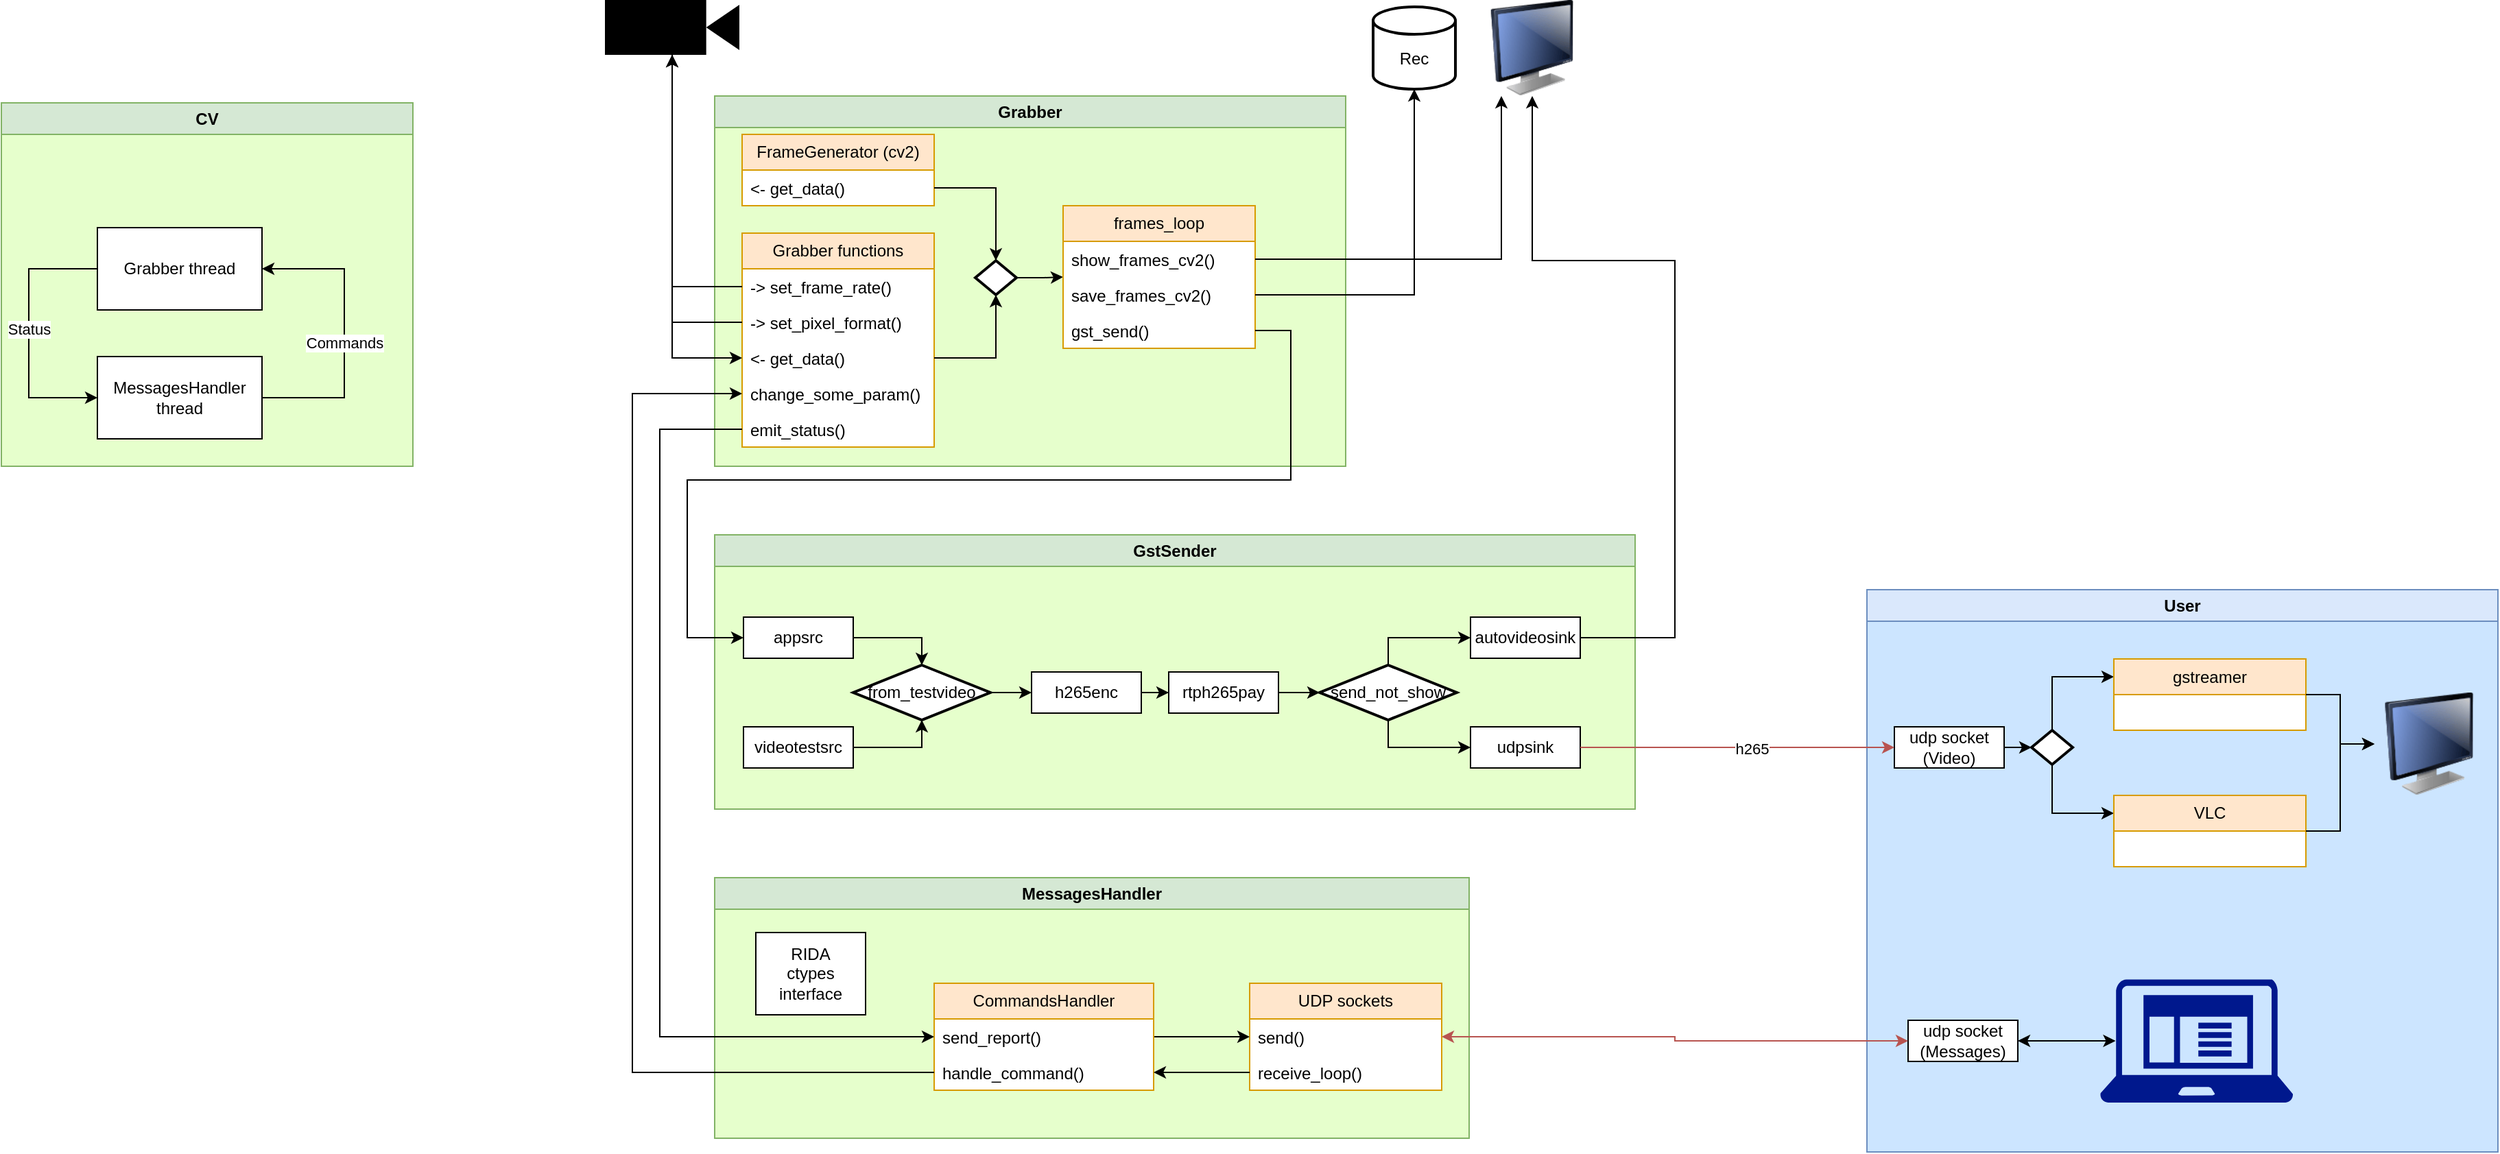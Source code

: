 <mxfile version="21.3.7" type="device">
  <diagram name="Page-1" id="DbOC_s7ybhaEqFvPEaZr">
    <mxGraphModel dx="2530" dy="1204" grid="1" gridSize="10" guides="1" tooltips="1" connect="1" arrows="1" fold="1" page="1" pageScale="1" pageWidth="827" pageHeight="1169" math="0" shadow="0">
      <root>
        <mxCell id="0" />
        <mxCell id="1" parent="0" />
        <mxCell id="xCIMGPuieZ38wntVMGZL-1" value="Grabber" style="swimlane;whiteSpace=wrap;html=1;container=1;collapsible=0;comic=0;noLabel=0;swimlaneFillColor=#E6FFCC;fillColor=#d5e8d4;strokeColor=#82b366;" vertex="1" parent="1">
          <mxGeometry x="160" y="150" width="460" height="270" as="geometry" />
        </mxCell>
        <mxCell id="xCIMGPuieZ38wntVMGZL-13" value="Grabber functions" style="swimlane;fontStyle=0;childLayout=stackLayout;horizontal=1;startSize=26;fillColor=#ffe6cc;horizontalStack=0;resizeParent=1;resizeParentMax=0;resizeLast=0;collapsible=0;marginBottom=0;whiteSpace=wrap;html=1;strokeColor=#d79b00;swimlaneFillColor=default;" vertex="1" parent="xCIMGPuieZ38wntVMGZL-1">
          <mxGeometry x="20" y="100" width="140" height="156" as="geometry" />
        </mxCell>
        <mxCell id="xCIMGPuieZ38wntVMGZL-14" value="-&amp;gt; set_frame_rate()" style="text;strokeColor=none;fillColor=none;align=left;verticalAlign=top;spacingLeft=4;spacingRight=4;overflow=hidden;rotatable=0;points=[[0,0.5],[1,0.5]];portConstraint=eastwest;whiteSpace=wrap;html=1;" vertex="1" parent="xCIMGPuieZ38wntVMGZL-13">
          <mxGeometry y="26" width="140" height="26" as="geometry" />
        </mxCell>
        <mxCell id="xCIMGPuieZ38wntVMGZL-15" value="-&amp;gt; set_pixel_format()" style="text;strokeColor=none;fillColor=none;align=left;verticalAlign=top;spacingLeft=4;spacingRight=4;overflow=hidden;rotatable=0;points=[[0,0.5],[1,0.5]];portConstraint=eastwest;whiteSpace=wrap;html=1;" vertex="1" parent="xCIMGPuieZ38wntVMGZL-13">
          <mxGeometry y="52" width="140" height="26" as="geometry" />
        </mxCell>
        <mxCell id="xCIMGPuieZ38wntVMGZL-16" value="&amp;lt;- get_data()" style="text;strokeColor=none;fillColor=none;align=left;verticalAlign=top;spacingLeft=4;spacingRight=4;overflow=hidden;rotatable=0;points=[[0,0.5],[1,0.5]];portConstraint=eastwest;whiteSpace=wrap;html=1;" vertex="1" parent="xCIMGPuieZ38wntVMGZL-13">
          <mxGeometry y="78" width="140" height="26" as="geometry" />
        </mxCell>
        <mxCell id="xCIMGPuieZ38wntVMGZL-93" value="change_some_param()" style="text;strokeColor=none;fillColor=none;align=left;verticalAlign=top;spacingLeft=4;spacingRight=4;overflow=hidden;rotatable=0;points=[[0,0.5],[1,0.5]];portConstraint=eastwest;whiteSpace=wrap;html=1;" vertex="1" parent="xCIMGPuieZ38wntVMGZL-13">
          <mxGeometry y="104" width="140" height="26" as="geometry" />
        </mxCell>
        <mxCell id="xCIMGPuieZ38wntVMGZL-94" value="emit_status()" style="text;strokeColor=none;fillColor=none;align=left;verticalAlign=top;spacingLeft=4;spacingRight=4;overflow=hidden;rotatable=0;points=[[0,0.5],[1,0.5]];portConstraint=eastwest;whiteSpace=wrap;html=1;" vertex="1" parent="xCIMGPuieZ38wntVMGZL-13">
          <mxGeometry y="130" width="140" height="26" as="geometry" />
        </mxCell>
        <mxCell id="xCIMGPuieZ38wntVMGZL-17" value="FrameGenerator (cv2)" style="swimlane;fontStyle=0;childLayout=stackLayout;horizontal=1;startSize=26;fillColor=#ffe6cc;horizontalStack=0;resizeParent=1;resizeParentMax=0;resizeLast=0;collapsible=0;marginBottom=0;whiteSpace=wrap;html=1;strokeColor=#d79b00;swimlaneFillColor=default;" vertex="1" parent="xCIMGPuieZ38wntVMGZL-1">
          <mxGeometry x="20" y="28" width="140" height="52" as="geometry" />
        </mxCell>
        <mxCell id="xCIMGPuieZ38wntVMGZL-20" value="&amp;lt;- get_data()" style="text;strokeColor=none;fillColor=none;align=left;verticalAlign=top;spacingLeft=4;spacingRight=4;overflow=hidden;rotatable=0;points=[[0,0.5],[1,0.5]];portConstraint=eastwest;whiteSpace=wrap;html=1;" vertex="1" parent="xCIMGPuieZ38wntVMGZL-17">
          <mxGeometry y="26" width="140" height="26" as="geometry" />
        </mxCell>
        <mxCell id="xCIMGPuieZ38wntVMGZL-29" style="edgeStyle=orthogonalEdgeStyle;rounded=0;orthogonalLoop=1;jettySize=auto;html=1;" edge="1" parent="xCIMGPuieZ38wntVMGZL-1" source="xCIMGPuieZ38wntVMGZL-26" target="xCIMGPuieZ38wntVMGZL-30">
          <mxGeometry relative="1" as="geometry">
            <mxPoint x="270" y="132.5" as="targetPoint" />
          </mxGeometry>
        </mxCell>
        <mxCell id="xCIMGPuieZ38wntVMGZL-26" value="" style="strokeWidth=2;html=1;shape=mxgraph.flowchart.decision;whiteSpace=wrap;" vertex="1" parent="xCIMGPuieZ38wntVMGZL-1">
          <mxGeometry x="190" y="120" width="30" height="25" as="geometry" />
        </mxCell>
        <mxCell id="xCIMGPuieZ38wntVMGZL-27" style="edgeStyle=orthogonalEdgeStyle;rounded=0;orthogonalLoop=1;jettySize=auto;html=1;entryX=0.5;entryY=0;entryDx=0;entryDy=0;entryPerimeter=0;" edge="1" parent="xCIMGPuieZ38wntVMGZL-1" source="xCIMGPuieZ38wntVMGZL-20" target="xCIMGPuieZ38wntVMGZL-26">
          <mxGeometry relative="1" as="geometry" />
        </mxCell>
        <mxCell id="xCIMGPuieZ38wntVMGZL-28" style="edgeStyle=orthogonalEdgeStyle;rounded=0;orthogonalLoop=1;jettySize=auto;html=1;entryX=0.5;entryY=1;entryDx=0;entryDy=0;entryPerimeter=0;" edge="1" parent="xCIMGPuieZ38wntVMGZL-1" source="xCIMGPuieZ38wntVMGZL-16" target="xCIMGPuieZ38wntVMGZL-26">
          <mxGeometry relative="1" as="geometry" />
        </mxCell>
        <mxCell id="xCIMGPuieZ38wntVMGZL-30" value="frames_loop" style="swimlane;fontStyle=0;childLayout=stackLayout;horizontal=1;startSize=26;fillColor=#ffe6cc;horizontalStack=0;resizeParent=1;resizeParentMax=0;resizeLast=0;collapsible=0;marginBottom=0;whiteSpace=wrap;html=1;strokeColor=#d79b00;swimlaneFillColor=default;" vertex="1" parent="xCIMGPuieZ38wntVMGZL-1">
          <mxGeometry x="254" y="80" width="140" height="104" as="geometry" />
        </mxCell>
        <mxCell id="xCIMGPuieZ38wntVMGZL-31" value="show_frames_cv2()" style="text;strokeColor=none;fillColor=none;align=left;verticalAlign=top;spacingLeft=4;spacingRight=4;overflow=hidden;rotatable=0;points=[[0,0.5],[1,0.5]];portConstraint=eastwest;whiteSpace=wrap;html=1;" vertex="1" parent="xCIMGPuieZ38wntVMGZL-30">
          <mxGeometry y="26" width="140" height="26" as="geometry" />
        </mxCell>
        <mxCell id="xCIMGPuieZ38wntVMGZL-32" value="save_frames_cv2()" style="text;strokeColor=none;fillColor=none;align=left;verticalAlign=top;spacingLeft=4;spacingRight=4;overflow=hidden;rotatable=0;points=[[0,0.5],[1,0.5]];portConstraint=eastwest;whiteSpace=wrap;html=1;" vertex="1" parent="xCIMGPuieZ38wntVMGZL-30">
          <mxGeometry y="52" width="140" height="26" as="geometry" />
        </mxCell>
        <mxCell id="xCIMGPuieZ38wntVMGZL-33" value="gst_send()" style="text;strokeColor=none;fillColor=none;align=left;verticalAlign=top;spacingLeft=4;spacingRight=4;overflow=hidden;rotatable=0;points=[[0,0.5],[1,0.5]];portConstraint=eastwest;whiteSpace=wrap;html=1;" vertex="1" parent="xCIMGPuieZ38wntVMGZL-30">
          <mxGeometry y="78" width="140" height="26" as="geometry" />
        </mxCell>
        <mxCell id="xCIMGPuieZ38wntVMGZL-4" value="MessagesHandler" style="swimlane;whiteSpace=wrap;html=1;container=1;collapsible=0;comic=0;noLabel=0;swimlaneFillColor=#E6FFCC;fillColor=#d5e8d4;strokeColor=#82b366;" vertex="1" parent="1">
          <mxGeometry x="160" y="720" width="550" height="190" as="geometry" />
        </mxCell>
        <mxCell id="xCIMGPuieZ38wntVMGZL-70" value="RIDA&lt;br&gt;ctypes&lt;br&gt;interface" style="rounded=0;whiteSpace=wrap;html=1;" vertex="1" parent="xCIMGPuieZ38wntVMGZL-4">
          <mxGeometry x="30" y="40" width="80" height="60" as="geometry" />
        </mxCell>
        <mxCell id="xCIMGPuieZ38wntVMGZL-71" value="UDP sockets" style="swimlane;fontStyle=0;childLayout=stackLayout;horizontal=1;startSize=26;fillColor=#ffe6cc;horizontalStack=0;resizeParent=1;resizeParentMax=0;resizeLast=0;collapsible=0;marginBottom=0;whiteSpace=wrap;html=1;strokeColor=#d79b00;swimlaneFillColor=default;" vertex="1" parent="xCIMGPuieZ38wntVMGZL-4">
          <mxGeometry x="390" y="77" width="140" height="78" as="geometry" />
        </mxCell>
        <mxCell id="xCIMGPuieZ38wntVMGZL-72" value="send()" style="text;strokeColor=none;fillColor=none;align=left;verticalAlign=top;spacingLeft=4;spacingRight=4;overflow=hidden;rotatable=0;points=[[0,0.5],[1,0.5]];portConstraint=eastwest;whiteSpace=wrap;html=1;" vertex="1" parent="xCIMGPuieZ38wntVMGZL-71">
          <mxGeometry y="26" width="140" height="26" as="geometry" />
        </mxCell>
        <mxCell id="xCIMGPuieZ38wntVMGZL-73" value="receive_loop()" style="text;strokeColor=none;fillColor=none;align=left;verticalAlign=top;spacingLeft=4;spacingRight=4;overflow=hidden;rotatable=0;points=[[0,0.5],[1,0.5]];portConstraint=eastwest;whiteSpace=wrap;html=1;" vertex="1" parent="xCIMGPuieZ38wntVMGZL-71">
          <mxGeometry y="52" width="140" height="26" as="geometry" />
        </mxCell>
        <mxCell id="xCIMGPuieZ38wntVMGZL-97" style="edgeStyle=orthogonalEdgeStyle;rounded=0;orthogonalLoop=1;jettySize=auto;html=1;entryX=0;entryY=0.5;entryDx=0;entryDy=0;" edge="1" parent="xCIMGPuieZ38wntVMGZL-4" source="xCIMGPuieZ38wntVMGZL-84" target="xCIMGPuieZ38wntVMGZL-72">
          <mxGeometry relative="1" as="geometry" />
        </mxCell>
        <mxCell id="xCIMGPuieZ38wntVMGZL-84" value="CommandsHandler" style="swimlane;fontStyle=0;childLayout=stackLayout;horizontal=1;startSize=26;fillColor=#ffe6cc;horizontalStack=0;resizeParent=1;resizeParentMax=0;resizeLast=0;collapsible=0;marginBottom=0;whiteSpace=wrap;html=1;strokeColor=#d79b00;swimlaneFillColor=default;" vertex="1" parent="xCIMGPuieZ38wntVMGZL-4">
          <mxGeometry x="160" y="77" width="160" height="78" as="geometry" />
        </mxCell>
        <mxCell id="xCIMGPuieZ38wntVMGZL-85" value="send_report()" style="text;strokeColor=none;fillColor=none;align=left;verticalAlign=top;spacingLeft=4;spacingRight=4;overflow=hidden;rotatable=0;points=[[0,0.5],[1,0.5]];portConstraint=eastwest;whiteSpace=wrap;html=1;" vertex="1" parent="xCIMGPuieZ38wntVMGZL-84">
          <mxGeometry y="26" width="160" height="26" as="geometry" />
        </mxCell>
        <mxCell id="xCIMGPuieZ38wntVMGZL-96" value="handle_command()" style="text;strokeColor=none;fillColor=none;align=left;verticalAlign=top;spacingLeft=4;spacingRight=4;overflow=hidden;rotatable=0;points=[[0,0.5],[1,0.5]];portConstraint=eastwest;whiteSpace=wrap;html=1;" vertex="1" parent="xCIMGPuieZ38wntVMGZL-84">
          <mxGeometry y="52" width="160" height="26" as="geometry" />
        </mxCell>
        <mxCell id="xCIMGPuieZ38wntVMGZL-86" style="edgeStyle=orthogonalEdgeStyle;rounded=0;orthogonalLoop=1;jettySize=auto;html=1;entryX=1;entryY=0.5;entryDx=0;entryDy=0;" edge="1" parent="xCIMGPuieZ38wntVMGZL-4" source="xCIMGPuieZ38wntVMGZL-73" target="xCIMGPuieZ38wntVMGZL-96">
          <mxGeometry relative="1" as="geometry" />
        </mxCell>
        <mxCell id="xCIMGPuieZ38wntVMGZL-21" style="edgeStyle=orthogonalEdgeStyle;rounded=0;orthogonalLoop=1;jettySize=auto;html=1;entryX=0;entryY=0.5;entryDx=0;entryDy=0;" edge="1" parent="1" source="xCIMGPuieZ38wntVMGZL-8" target="xCIMGPuieZ38wntVMGZL-16">
          <mxGeometry relative="1" as="geometry">
            <mxPoint x="530" y="370" as="targetPoint" />
            <Array as="points">
              <mxPoint x="129" y="341" />
            </Array>
          </mxGeometry>
        </mxCell>
        <mxCell id="xCIMGPuieZ38wntVMGZL-8" value="" style="shape=mxgraph.signs.tech.video_camera;html=1;pointerEvents=1;fillColor=#000000;strokeColor=none;verticalLabelPosition=bottom;verticalAlign=top;align=center;" vertex="1" parent="1">
          <mxGeometry x="80" y="80" width="98" height="40" as="geometry" />
        </mxCell>
        <mxCell id="xCIMGPuieZ38wntVMGZL-10" value="User" style="swimlane;whiteSpace=wrap;html=1;container=1;collapsible=0;comic=0;noLabel=0;swimlaneFillColor=#CCE5FF;fillColor=#dae8fc;strokeColor=#6c8ebf;" vertex="1" parent="1">
          <mxGeometry x="1000" y="510" width="460" height="410" as="geometry" />
        </mxCell>
        <mxCell id="xCIMGPuieZ38wntVMGZL-58" style="edgeStyle=orthogonalEdgeStyle;rounded=0;orthogonalLoop=1;jettySize=auto;html=1;entryX=0;entryY=0.25;entryDx=0;entryDy=0;exitX=0.5;exitY=0;exitDx=0;exitDy=0;exitPerimeter=0;" edge="1" parent="xCIMGPuieZ38wntVMGZL-10" source="xCIMGPuieZ38wntVMGZL-63" target="xCIMGPuieZ38wntVMGZL-59">
          <mxGeometry relative="1" as="geometry">
            <mxPoint x="200" y="86" as="targetPoint" />
          </mxGeometry>
        </mxCell>
        <mxCell id="xCIMGPuieZ38wntVMGZL-62" style="edgeStyle=orthogonalEdgeStyle;rounded=0;orthogonalLoop=1;jettySize=auto;html=1;entryX=0;entryY=0.25;entryDx=0;entryDy=0;exitX=0.5;exitY=1;exitDx=0;exitDy=0;exitPerimeter=0;" edge="1" parent="xCIMGPuieZ38wntVMGZL-10" source="xCIMGPuieZ38wntVMGZL-63" target="xCIMGPuieZ38wntVMGZL-61">
          <mxGeometry relative="1" as="geometry" />
        </mxCell>
        <mxCell id="xCIMGPuieZ38wntVMGZL-64" style="edgeStyle=orthogonalEdgeStyle;rounded=0;orthogonalLoop=1;jettySize=auto;html=1;entryX=0;entryY=0.5;entryDx=0;entryDy=0;entryPerimeter=0;" edge="1" parent="xCIMGPuieZ38wntVMGZL-10" source="xCIMGPuieZ38wntVMGZL-57" target="xCIMGPuieZ38wntVMGZL-63">
          <mxGeometry relative="1" as="geometry" />
        </mxCell>
        <mxCell id="xCIMGPuieZ38wntVMGZL-57" value="udp socket&lt;br&gt;(Video)" style="rounded=0;whiteSpace=wrap;html=1;" vertex="1" parent="xCIMGPuieZ38wntVMGZL-10">
          <mxGeometry x="20" y="100" width="80" height="30" as="geometry" />
        </mxCell>
        <mxCell id="xCIMGPuieZ38wntVMGZL-59" value="gstreamer" style="swimlane;fontStyle=0;childLayout=stackLayout;horizontal=1;startSize=26;fillColor=#ffe6cc;horizontalStack=0;resizeParent=1;resizeParentMax=0;resizeLast=0;collapsible=0;marginBottom=0;whiteSpace=wrap;html=1;strokeColor=#d79b00;swimlaneFillColor=default;" vertex="1" parent="xCIMGPuieZ38wntVMGZL-10">
          <mxGeometry x="180" y="50.5" width="140" height="52" as="geometry" />
        </mxCell>
        <mxCell id="xCIMGPuieZ38wntVMGZL-61" value="VLC" style="swimlane;fontStyle=0;childLayout=stackLayout;horizontal=1;startSize=26;fillColor=#ffe6cc;horizontalStack=0;resizeParent=1;resizeParentMax=0;resizeLast=0;collapsible=0;marginBottom=0;whiteSpace=wrap;html=1;strokeColor=#d79b00;swimlaneFillColor=default;" vertex="1" parent="xCIMGPuieZ38wntVMGZL-10">
          <mxGeometry x="180" y="150" width="140" height="52" as="geometry" />
        </mxCell>
        <mxCell id="xCIMGPuieZ38wntVMGZL-63" value="" style="strokeWidth=2;html=1;shape=mxgraph.flowchart.decision;whiteSpace=wrap;" vertex="1" parent="xCIMGPuieZ38wntVMGZL-10">
          <mxGeometry x="120" y="102.5" width="30" height="25" as="geometry" />
        </mxCell>
        <mxCell id="xCIMGPuieZ38wntVMGZL-69" value="" style="sketch=0;aspect=fixed;pointerEvents=1;shadow=0;dashed=0;html=1;strokeColor=none;labelPosition=center;verticalLabelPosition=bottom;verticalAlign=top;align=center;fillColor=#00188D;shape=mxgraph.mscae.enterprise.client_application" vertex="1" parent="xCIMGPuieZ38wntVMGZL-10">
          <mxGeometry x="170" y="284" width="140.63" height="90" as="geometry" />
        </mxCell>
        <mxCell id="xCIMGPuieZ38wntVMGZL-76" style="edgeStyle=orthogonalEdgeStyle;rounded=0;orthogonalLoop=1;jettySize=auto;html=1;entryX=0.08;entryY=0.5;entryDx=0;entryDy=0;entryPerimeter=0;startArrow=classic;startFill=1;" edge="1" parent="xCIMGPuieZ38wntVMGZL-10" source="xCIMGPuieZ38wntVMGZL-75" target="xCIMGPuieZ38wntVMGZL-69">
          <mxGeometry relative="1" as="geometry" />
        </mxCell>
        <mxCell id="xCIMGPuieZ38wntVMGZL-75" value="udp socket&lt;br&gt;(Messages)" style="rounded=0;whiteSpace=wrap;html=1;" vertex="1" parent="xCIMGPuieZ38wntVMGZL-10">
          <mxGeometry x="30" y="314" width="80" height="30" as="geometry" />
        </mxCell>
        <mxCell id="xCIMGPuieZ38wntVMGZL-9" value="" style="image;html=1;image=img/lib/clip_art/computers/Monitor_128x128.png;align=center;verticalAlign=top;" vertex="1" parent="xCIMGPuieZ38wntVMGZL-10">
          <mxGeometry x="370" y="75" width="80" height="75" as="geometry" />
        </mxCell>
        <mxCell id="xCIMGPuieZ38wntVMGZL-66" style="edgeStyle=orthogonalEdgeStyle;rounded=0;orthogonalLoop=1;jettySize=auto;html=1;" edge="1" parent="xCIMGPuieZ38wntVMGZL-10" source="xCIMGPuieZ38wntVMGZL-61" target="xCIMGPuieZ38wntVMGZL-9">
          <mxGeometry relative="1" as="geometry" />
        </mxCell>
        <mxCell id="xCIMGPuieZ38wntVMGZL-65" style="edgeStyle=orthogonalEdgeStyle;rounded=0;orthogonalLoop=1;jettySize=auto;html=1;" edge="1" parent="xCIMGPuieZ38wntVMGZL-10" source="xCIMGPuieZ38wntVMGZL-59" target="xCIMGPuieZ38wntVMGZL-9">
          <mxGeometry relative="1" as="geometry" />
        </mxCell>
        <mxCell id="xCIMGPuieZ38wntVMGZL-23" style="edgeStyle=orthogonalEdgeStyle;rounded=0;orthogonalLoop=1;jettySize=auto;html=1;entryX=0.5;entryY=1;entryDx=0;entryDy=0;entryPerimeter=0;" edge="1" parent="1" source="xCIMGPuieZ38wntVMGZL-15" target="xCIMGPuieZ38wntVMGZL-8">
          <mxGeometry relative="1" as="geometry" />
        </mxCell>
        <mxCell id="xCIMGPuieZ38wntVMGZL-24" style="edgeStyle=orthogonalEdgeStyle;rounded=0;orthogonalLoop=1;jettySize=auto;html=1;entryX=0.5;entryY=1;entryDx=0;entryDy=0;entryPerimeter=0;" edge="1" parent="1" source="xCIMGPuieZ38wntVMGZL-14" target="xCIMGPuieZ38wntVMGZL-8">
          <mxGeometry relative="1" as="geometry">
            <mxPoint x="820" y="270.0" as="targetPoint" />
          </mxGeometry>
        </mxCell>
        <mxCell id="xCIMGPuieZ38wntVMGZL-36" value="" style="image;html=1;image=img/lib/clip_art/computers/Monitor_128x128.png" vertex="1" parent="1">
          <mxGeometry x="711" y="80" width="90" height="70" as="geometry" />
        </mxCell>
        <mxCell id="xCIMGPuieZ38wntVMGZL-37" style="edgeStyle=orthogonalEdgeStyle;rounded=0;orthogonalLoop=1;jettySize=auto;html=1;entryX=0.25;entryY=1;entryDx=0;entryDy=0;" edge="1" parent="1" source="xCIMGPuieZ38wntVMGZL-31" target="xCIMGPuieZ38wntVMGZL-36">
          <mxGeometry relative="1" as="geometry" />
        </mxCell>
        <mxCell id="xCIMGPuieZ38wntVMGZL-38" value="&lt;br&gt;Rec" style="strokeWidth=2;html=1;shape=mxgraph.flowchart.database;whiteSpace=wrap;" vertex="1" parent="1">
          <mxGeometry x="640" y="85" width="60" height="60" as="geometry" />
        </mxCell>
        <mxCell id="xCIMGPuieZ38wntVMGZL-40" style="edgeStyle=orthogonalEdgeStyle;rounded=0;orthogonalLoop=1;jettySize=auto;html=1;" edge="1" parent="1" source="xCIMGPuieZ38wntVMGZL-32" target="xCIMGPuieZ38wntVMGZL-38">
          <mxGeometry relative="1" as="geometry" />
        </mxCell>
        <mxCell id="xCIMGPuieZ38wntVMGZL-3" value="GstSender" style="swimlane;whiteSpace=wrap;html=1;container=1;collapsible=0;comic=0;noLabel=0;swimlaneFillColor=#E6FFCC;fillColor=#d5e8d4;strokeColor=#82b366;" vertex="1" parent="1">
          <mxGeometry x="160" y="470" width="671" height="200" as="geometry" />
        </mxCell>
        <mxCell id="xCIMGPuieZ38wntVMGZL-45" style="edgeStyle=orthogonalEdgeStyle;rounded=0;orthogonalLoop=1;jettySize=auto;html=1;entryX=0.5;entryY=0;entryDx=0;entryDy=0;entryPerimeter=0;exitX=1;exitY=0.5;exitDx=0;exitDy=0;" edge="1" parent="xCIMGPuieZ38wntVMGZL-3" source="xCIMGPuieZ38wntVMGZL-11" target="xCIMGPuieZ38wntVMGZL-49">
          <mxGeometry relative="1" as="geometry">
            <Array as="points">
              <mxPoint x="151" y="75" />
            </Array>
          </mxGeometry>
        </mxCell>
        <mxCell id="xCIMGPuieZ38wntVMGZL-11" value="appsrc" style="rounded=0;whiteSpace=wrap;html=1;" vertex="1" parent="xCIMGPuieZ38wntVMGZL-3">
          <mxGeometry x="21" y="60" width="80" height="30" as="geometry" />
        </mxCell>
        <mxCell id="xCIMGPuieZ38wntVMGZL-46" style="edgeStyle=orthogonalEdgeStyle;rounded=0;orthogonalLoop=1;jettySize=auto;html=1;" edge="1" parent="xCIMGPuieZ38wntVMGZL-3" source="xCIMGPuieZ38wntVMGZL-42" target="xCIMGPuieZ38wntVMGZL-43">
          <mxGeometry relative="1" as="geometry" />
        </mxCell>
        <mxCell id="xCIMGPuieZ38wntVMGZL-42" value="h265enc" style="rounded=0;whiteSpace=wrap;html=1;" vertex="1" parent="xCIMGPuieZ38wntVMGZL-3">
          <mxGeometry x="231" y="100" width="80" height="30" as="geometry" />
        </mxCell>
        <mxCell id="xCIMGPuieZ38wntVMGZL-47" style="edgeStyle=orthogonalEdgeStyle;rounded=0;orthogonalLoop=1;jettySize=auto;html=1;entryX=0;entryY=0.5;entryDx=0;entryDy=0;exitX=0.5;exitY=0;exitDx=0;exitDy=0;exitPerimeter=0;" edge="1" parent="xCIMGPuieZ38wntVMGZL-3" source="xCIMGPuieZ38wntVMGZL-48" target="xCIMGPuieZ38wntVMGZL-44">
          <mxGeometry relative="1" as="geometry" />
        </mxCell>
        <mxCell id="xCIMGPuieZ38wntVMGZL-51" style="edgeStyle=orthogonalEdgeStyle;rounded=0;orthogonalLoop=1;jettySize=auto;html=1;entryX=0;entryY=0.5;entryDx=0;entryDy=0;entryPerimeter=0;" edge="1" parent="xCIMGPuieZ38wntVMGZL-3" source="xCIMGPuieZ38wntVMGZL-43" target="xCIMGPuieZ38wntVMGZL-48">
          <mxGeometry relative="1" as="geometry" />
        </mxCell>
        <mxCell id="xCIMGPuieZ38wntVMGZL-43" value="rtph265pay" style="rounded=0;whiteSpace=wrap;html=1;" vertex="1" parent="xCIMGPuieZ38wntVMGZL-3">
          <mxGeometry x="331" y="100" width="80" height="30" as="geometry" />
        </mxCell>
        <mxCell id="xCIMGPuieZ38wntVMGZL-44" value="autovideosink" style="rounded=0;whiteSpace=wrap;html=1;" vertex="1" parent="xCIMGPuieZ38wntVMGZL-3">
          <mxGeometry x="551" y="60" width="80" height="30" as="geometry" />
        </mxCell>
        <mxCell id="xCIMGPuieZ38wntVMGZL-55" style="edgeStyle=orthogonalEdgeStyle;rounded=0;orthogonalLoop=1;jettySize=auto;html=1;entryX=0;entryY=0.5;entryDx=0;entryDy=0;exitX=0.5;exitY=1;exitDx=0;exitDy=0;exitPerimeter=0;" edge="1" parent="xCIMGPuieZ38wntVMGZL-3" source="xCIMGPuieZ38wntVMGZL-48" target="xCIMGPuieZ38wntVMGZL-54">
          <mxGeometry relative="1" as="geometry" />
        </mxCell>
        <mxCell id="xCIMGPuieZ38wntVMGZL-48" value="send_not_show" style="strokeWidth=2;html=1;shape=mxgraph.flowchart.decision;whiteSpace=wrap;" vertex="1" parent="xCIMGPuieZ38wntVMGZL-3">
          <mxGeometry x="441" y="95" width="100" height="40" as="geometry" />
        </mxCell>
        <mxCell id="xCIMGPuieZ38wntVMGZL-50" style="edgeStyle=orthogonalEdgeStyle;rounded=0;orthogonalLoop=1;jettySize=auto;html=1;entryX=0;entryY=0.5;entryDx=0;entryDy=0;" edge="1" parent="xCIMGPuieZ38wntVMGZL-3" source="xCIMGPuieZ38wntVMGZL-49" target="xCIMGPuieZ38wntVMGZL-42">
          <mxGeometry relative="1" as="geometry" />
        </mxCell>
        <mxCell id="xCIMGPuieZ38wntVMGZL-49" value="from_testvideo" style="strokeWidth=2;html=1;shape=mxgraph.flowchart.decision;whiteSpace=wrap;" vertex="1" parent="xCIMGPuieZ38wntVMGZL-3">
          <mxGeometry x="101" y="95" width="100" height="40" as="geometry" />
        </mxCell>
        <mxCell id="xCIMGPuieZ38wntVMGZL-53" style="edgeStyle=orthogonalEdgeStyle;rounded=0;orthogonalLoop=1;jettySize=auto;html=1;exitX=1;exitY=0.5;exitDx=0;exitDy=0;" edge="1" parent="xCIMGPuieZ38wntVMGZL-3" source="xCIMGPuieZ38wntVMGZL-52" target="xCIMGPuieZ38wntVMGZL-49">
          <mxGeometry relative="1" as="geometry" />
        </mxCell>
        <mxCell id="xCIMGPuieZ38wntVMGZL-52" value="videotestsrc" style="rounded=0;whiteSpace=wrap;html=1;" vertex="1" parent="xCIMGPuieZ38wntVMGZL-3">
          <mxGeometry x="21" y="140" width="80" height="30" as="geometry" />
        </mxCell>
        <mxCell id="xCIMGPuieZ38wntVMGZL-54" value="udpsink" style="rounded=0;whiteSpace=wrap;html=1;" vertex="1" parent="xCIMGPuieZ38wntVMGZL-3">
          <mxGeometry x="551" y="140" width="80" height="30" as="geometry" />
        </mxCell>
        <mxCell id="xCIMGPuieZ38wntVMGZL-41" style="edgeStyle=orthogonalEdgeStyle;rounded=0;orthogonalLoop=1;jettySize=auto;html=1;entryX=0;entryY=0.5;entryDx=0;entryDy=0;" edge="1" parent="1" source="xCIMGPuieZ38wntVMGZL-33" target="xCIMGPuieZ38wntVMGZL-11">
          <mxGeometry relative="1" as="geometry">
            <Array as="points">
              <mxPoint x="580" y="321" />
              <mxPoint x="580" y="430" />
              <mxPoint x="140" y="430" />
              <mxPoint x="140" y="545" />
            </Array>
          </mxGeometry>
        </mxCell>
        <mxCell id="xCIMGPuieZ38wntVMGZL-56" style="edgeStyle=orthogonalEdgeStyle;rounded=0;orthogonalLoop=1;jettySize=auto;html=1;entryX=0.5;entryY=1;entryDx=0;entryDy=0;" edge="1" parent="1" source="xCIMGPuieZ38wntVMGZL-44" target="xCIMGPuieZ38wntVMGZL-36">
          <mxGeometry relative="1" as="geometry">
            <Array as="points">
              <mxPoint x="860" y="545" />
              <mxPoint x="860" y="270" />
              <mxPoint x="756" y="270" />
            </Array>
          </mxGeometry>
        </mxCell>
        <mxCell id="xCIMGPuieZ38wntVMGZL-67" style="edgeStyle=orthogonalEdgeStyle;rounded=0;orthogonalLoop=1;jettySize=auto;html=1;entryX=0;entryY=0.5;entryDx=0;entryDy=0;fillColor=#f8cecc;strokeColor=#b85450;" edge="1" parent="1" source="xCIMGPuieZ38wntVMGZL-54" target="xCIMGPuieZ38wntVMGZL-57">
          <mxGeometry relative="1" as="geometry" />
        </mxCell>
        <mxCell id="xCIMGPuieZ38wntVMGZL-68" value="h265" style="edgeLabel;html=1;align=center;verticalAlign=middle;resizable=0;points=[];" vertex="1" connectable="0" parent="xCIMGPuieZ38wntVMGZL-67">
          <mxGeometry x="0.092" y="-1" relative="1" as="geometry">
            <mxPoint as="offset" />
          </mxGeometry>
        </mxCell>
        <mxCell id="xCIMGPuieZ38wntVMGZL-78" style="edgeStyle=orthogonalEdgeStyle;rounded=0;orthogonalLoop=1;jettySize=auto;html=1;entryX=0;entryY=0.5;entryDx=0;entryDy=0;startArrow=classic;startFill=1;fillColor=#f8cecc;strokeColor=#b85450;" edge="1" parent="1" source="xCIMGPuieZ38wntVMGZL-72" target="xCIMGPuieZ38wntVMGZL-75">
          <mxGeometry relative="1" as="geometry" />
        </mxCell>
        <mxCell id="xCIMGPuieZ38wntVMGZL-88" style="edgeStyle=orthogonalEdgeStyle;rounded=0;orthogonalLoop=1;jettySize=auto;html=1;entryX=0;entryY=0.5;entryDx=0;entryDy=0;exitX=0;exitY=0.5;exitDx=0;exitDy=0;" edge="1" parent="1" source="xCIMGPuieZ38wntVMGZL-96" target="xCIMGPuieZ38wntVMGZL-93">
          <mxGeometry relative="1" as="geometry">
            <mxPoint x="130" y="390" as="targetPoint" />
            <Array as="points">
              <mxPoint x="100" y="862" />
              <mxPoint x="100" y="367" />
            </Array>
          </mxGeometry>
        </mxCell>
        <mxCell id="xCIMGPuieZ38wntVMGZL-95" style="edgeStyle=orthogonalEdgeStyle;rounded=0;orthogonalLoop=1;jettySize=auto;html=1;entryX=0;entryY=0.5;entryDx=0;entryDy=0;" edge="1" parent="1" source="xCIMGPuieZ38wntVMGZL-94" target="xCIMGPuieZ38wntVMGZL-85">
          <mxGeometry relative="1" as="geometry">
            <mxPoint x="120" y="860" as="targetPoint" />
            <Array as="points">
              <mxPoint x="120" y="393" />
              <mxPoint x="120" y="836" />
            </Array>
          </mxGeometry>
        </mxCell>
        <mxCell id="xCIMGPuieZ38wntVMGZL-98" value="CV" style="swimlane;whiteSpace=wrap;html=1;container=1;collapsible=0;comic=0;noLabel=0;swimlaneFillColor=#E6FFCC;fillColor=#d5e8d4;strokeColor=#82b366;" vertex="1" parent="1">
          <mxGeometry x="-360" y="155" width="300" height="265" as="geometry" />
        </mxCell>
        <mxCell id="xCIMGPuieZ38wntVMGZL-119" style="edgeStyle=orthogonalEdgeStyle;rounded=0;orthogonalLoop=1;jettySize=auto;html=1;entryX=0;entryY=0.5;entryDx=0;entryDy=0;" edge="1" parent="xCIMGPuieZ38wntVMGZL-98" source="xCIMGPuieZ38wntVMGZL-115" target="xCIMGPuieZ38wntVMGZL-116">
          <mxGeometry relative="1" as="geometry">
            <Array as="points">
              <mxPoint x="20" y="121" />
              <mxPoint x="20" y="215" />
            </Array>
          </mxGeometry>
        </mxCell>
        <mxCell id="xCIMGPuieZ38wntVMGZL-120" value="Status" style="edgeLabel;html=1;align=center;verticalAlign=middle;resizable=0;points=[];" vertex="1" connectable="0" parent="xCIMGPuieZ38wntVMGZL-119">
          <mxGeometry x="-0.214" relative="1" as="geometry">
            <mxPoint y="18" as="offset" />
          </mxGeometry>
        </mxCell>
        <mxCell id="xCIMGPuieZ38wntVMGZL-115" value="Grabber thread" style="rounded=0;whiteSpace=wrap;html=1;" vertex="1" parent="xCIMGPuieZ38wntVMGZL-98">
          <mxGeometry x="70" y="91" width="120" height="60" as="geometry" />
        </mxCell>
        <mxCell id="xCIMGPuieZ38wntVMGZL-117" style="edgeStyle=orthogonalEdgeStyle;rounded=0;orthogonalLoop=1;jettySize=auto;html=1;entryX=1;entryY=0.5;entryDx=0;entryDy=0;" edge="1" parent="xCIMGPuieZ38wntVMGZL-98" source="xCIMGPuieZ38wntVMGZL-116" target="xCIMGPuieZ38wntVMGZL-115">
          <mxGeometry relative="1" as="geometry">
            <Array as="points">
              <mxPoint x="250" y="215" />
              <mxPoint x="250" y="121" />
            </Array>
          </mxGeometry>
        </mxCell>
        <mxCell id="xCIMGPuieZ38wntVMGZL-118" value="Commands" style="edgeLabel;html=1;align=center;verticalAlign=middle;resizable=0;points=[];" vertex="1" connectable="0" parent="xCIMGPuieZ38wntVMGZL-117">
          <mxGeometry x="0.229" y="-2" relative="1" as="geometry">
            <mxPoint x="-2" y="31" as="offset" />
          </mxGeometry>
        </mxCell>
        <mxCell id="xCIMGPuieZ38wntVMGZL-116" value="MessagesHandler thread" style="rounded=0;whiteSpace=wrap;html=1;" vertex="1" parent="xCIMGPuieZ38wntVMGZL-98">
          <mxGeometry x="70" y="185" width="120" height="60" as="geometry" />
        </mxCell>
      </root>
    </mxGraphModel>
  </diagram>
</mxfile>
